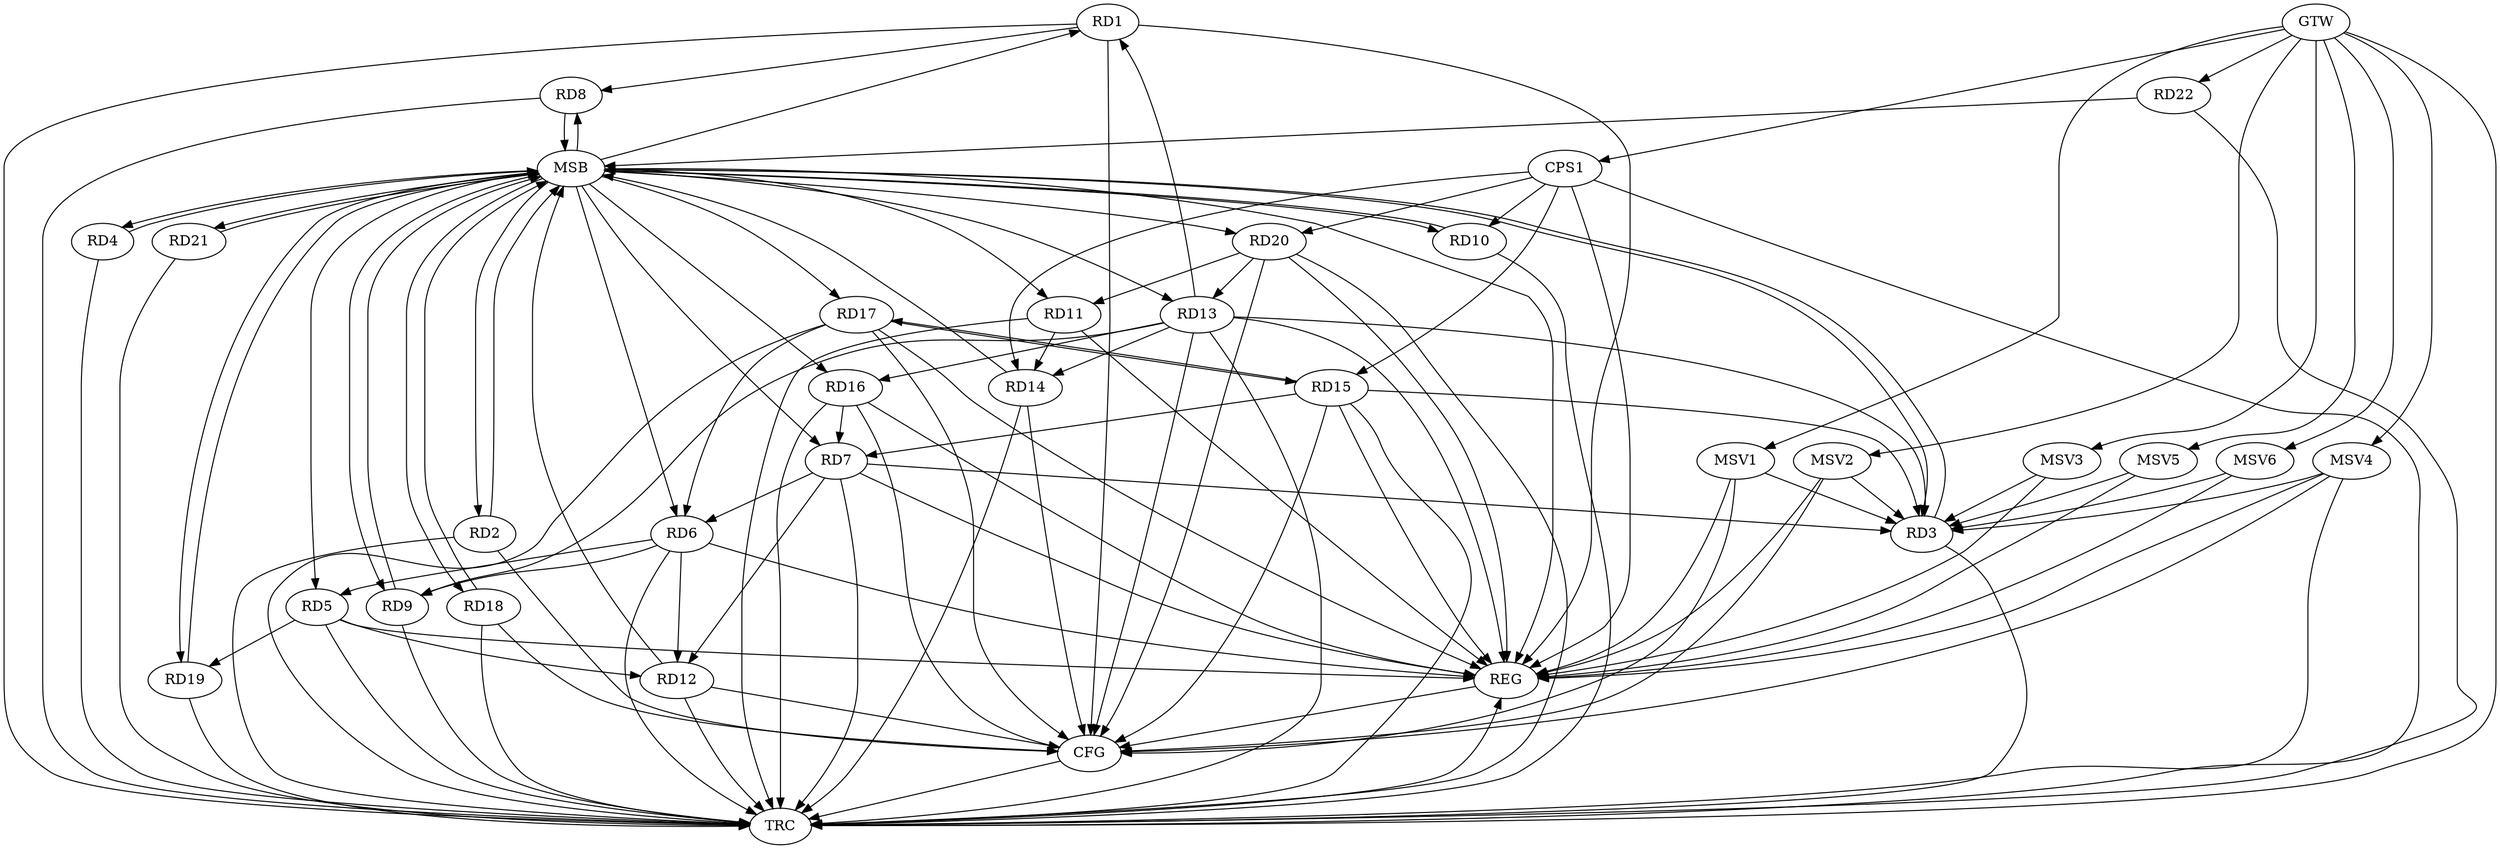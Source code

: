 strict digraph G {
  RD1 [ label="RD1" ];
  RD2 [ label="RD2" ];
  RD3 [ label="RD3" ];
  RD4 [ label="RD4" ];
  RD5 [ label="RD5" ];
  RD6 [ label="RD6" ];
  RD7 [ label="RD7" ];
  RD8 [ label="RD8" ];
  RD9 [ label="RD9" ];
  RD10 [ label="RD10" ];
  RD11 [ label="RD11" ];
  RD12 [ label="RD12" ];
  RD13 [ label="RD13" ];
  RD14 [ label="RD14" ];
  RD15 [ label="RD15" ];
  RD16 [ label="RD16" ];
  RD17 [ label="RD17" ];
  RD18 [ label="RD18" ];
  RD19 [ label="RD19" ];
  RD20 [ label="RD20" ];
  RD21 [ label="RD21" ];
  RD22 [ label="RD22" ];
  CPS1 [ label="CPS1" ];
  GTW [ label="GTW" ];
  REG [ label="REG" ];
  MSB [ label="MSB" ];
  CFG [ label="CFG" ];
  TRC [ label="TRC" ];
  MSV1 [ label="MSV1" ];
  MSV2 [ label="MSV2" ];
  MSV3 [ label="MSV3" ];
  MSV4 [ label="MSV4" ];
  MSV5 [ label="MSV5" ];
  MSV6 [ label="MSV6" ];
  RD1 -> RD8;
  RD13 -> RD1;
  RD7 -> RD3;
  RD13 -> RD3;
  RD15 -> RD3;
  RD6 -> RD5;
  RD5 -> RD12;
  RD5 -> RD19;
  RD7 -> RD6;
  RD6 -> RD9;
  RD6 -> RD12;
  RD17 -> RD6;
  RD7 -> RD12;
  RD15 -> RD7;
  RD16 -> RD7;
  RD13 -> RD9;
  RD11 -> RD14;
  RD20 -> RD11;
  RD13 -> RD14;
  RD13 -> RD16;
  RD20 -> RD13;
  RD15 -> RD17;
  RD17 -> RD15;
  CPS1 -> RD14;
  CPS1 -> RD15;
  CPS1 -> RD20;
  CPS1 -> RD10;
  GTW -> RD22;
  GTW -> CPS1;
  RD1 -> REG;
  RD5 -> REG;
  RD6 -> REG;
  RD7 -> REG;
  RD11 -> REG;
  RD13 -> REG;
  RD15 -> REG;
  RD16 -> REG;
  RD17 -> REG;
  RD20 -> REG;
  CPS1 -> REG;
  RD2 -> MSB;
  MSB -> RD6;
  MSB -> RD17;
  MSB -> REG;
  RD3 -> MSB;
  MSB -> RD1;
  MSB -> RD7;
  MSB -> RD16;
  RD4 -> MSB;
  MSB -> RD21;
  RD8 -> MSB;
  MSB -> RD9;
  RD9 -> MSB;
  MSB -> RD3;
  MSB -> RD11;
  MSB -> RD13;
  MSB -> RD18;
  MSB -> RD20;
  RD10 -> MSB;
  RD12 -> MSB;
  MSB -> RD4;
  RD14 -> MSB;
  MSB -> RD5;
  MSB -> RD19;
  RD18 -> MSB;
  RD19 -> MSB;
  RD21 -> MSB;
  MSB -> RD10;
  RD22 -> MSB;
  MSB -> RD2;
  MSB -> RD8;
  RD14 -> CFG;
  RD17 -> CFG;
  RD18 -> CFG;
  RD13 -> CFG;
  RD16 -> CFG;
  RD1 -> CFG;
  RD12 -> CFG;
  RD2 -> CFG;
  RD20 -> CFG;
  RD15 -> CFG;
  REG -> CFG;
  RD1 -> TRC;
  RD2 -> TRC;
  RD3 -> TRC;
  RD4 -> TRC;
  RD5 -> TRC;
  RD6 -> TRC;
  RD7 -> TRC;
  RD8 -> TRC;
  RD9 -> TRC;
  RD10 -> TRC;
  RD11 -> TRC;
  RD12 -> TRC;
  RD13 -> TRC;
  RD14 -> TRC;
  RD15 -> TRC;
  RD16 -> TRC;
  RD17 -> TRC;
  RD18 -> TRC;
  RD19 -> TRC;
  RD20 -> TRC;
  RD21 -> TRC;
  RD22 -> TRC;
  CPS1 -> TRC;
  GTW -> TRC;
  CFG -> TRC;
  TRC -> REG;
  MSV1 -> RD3;
  MSV2 -> RD3;
  GTW -> MSV1;
  MSV1 -> REG;
  MSV1 -> CFG;
  GTW -> MSV2;
  MSV2 -> REG;
  MSV2 -> CFG;
  MSV3 -> RD3;
  GTW -> MSV3;
  MSV3 -> REG;
  MSV4 -> RD3;
  GTW -> MSV4;
  MSV4 -> REG;
  MSV4 -> TRC;
  MSV4 -> CFG;
  MSV5 -> RD3;
  GTW -> MSV5;
  MSV5 -> REG;
  MSV6 -> RD3;
  GTW -> MSV6;
  MSV6 -> REG;
}
